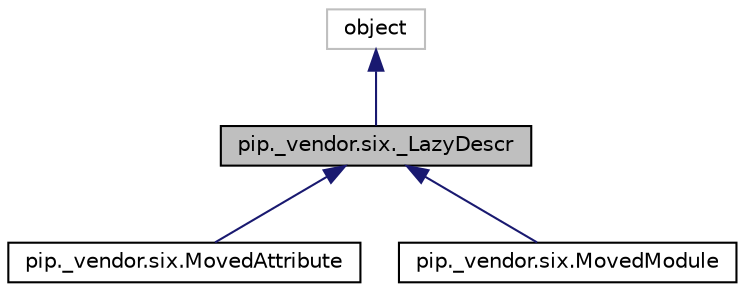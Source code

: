 digraph "pip._vendor.six._LazyDescr"
{
  edge [fontname="Helvetica",fontsize="10",labelfontname="Helvetica",labelfontsize="10"];
  node [fontname="Helvetica",fontsize="10",shape=record];
  Node0 [label="pip._vendor.six._LazyDescr",height=0.2,width=0.4,color="black", fillcolor="grey75", style="filled", fontcolor="black"];
  Node1 -> Node0 [dir="back",color="midnightblue",fontsize="10",style="solid",fontname="Helvetica"];
  Node1 [label="object",height=0.2,width=0.4,color="grey75", fillcolor="white", style="filled"];
  Node0 -> Node2 [dir="back",color="midnightblue",fontsize="10",style="solid",fontname="Helvetica"];
  Node2 [label="pip._vendor.six.MovedAttribute",height=0.2,width=0.4,color="black", fillcolor="white", style="filled",URL="$classpip_1_1__vendor_1_1six_1_1_moved_attribute.html"];
  Node0 -> Node3 [dir="back",color="midnightblue",fontsize="10",style="solid",fontname="Helvetica"];
  Node3 [label="pip._vendor.six.MovedModule",height=0.2,width=0.4,color="black", fillcolor="white", style="filled",URL="$classpip_1_1__vendor_1_1six_1_1_moved_module.html"];
}
